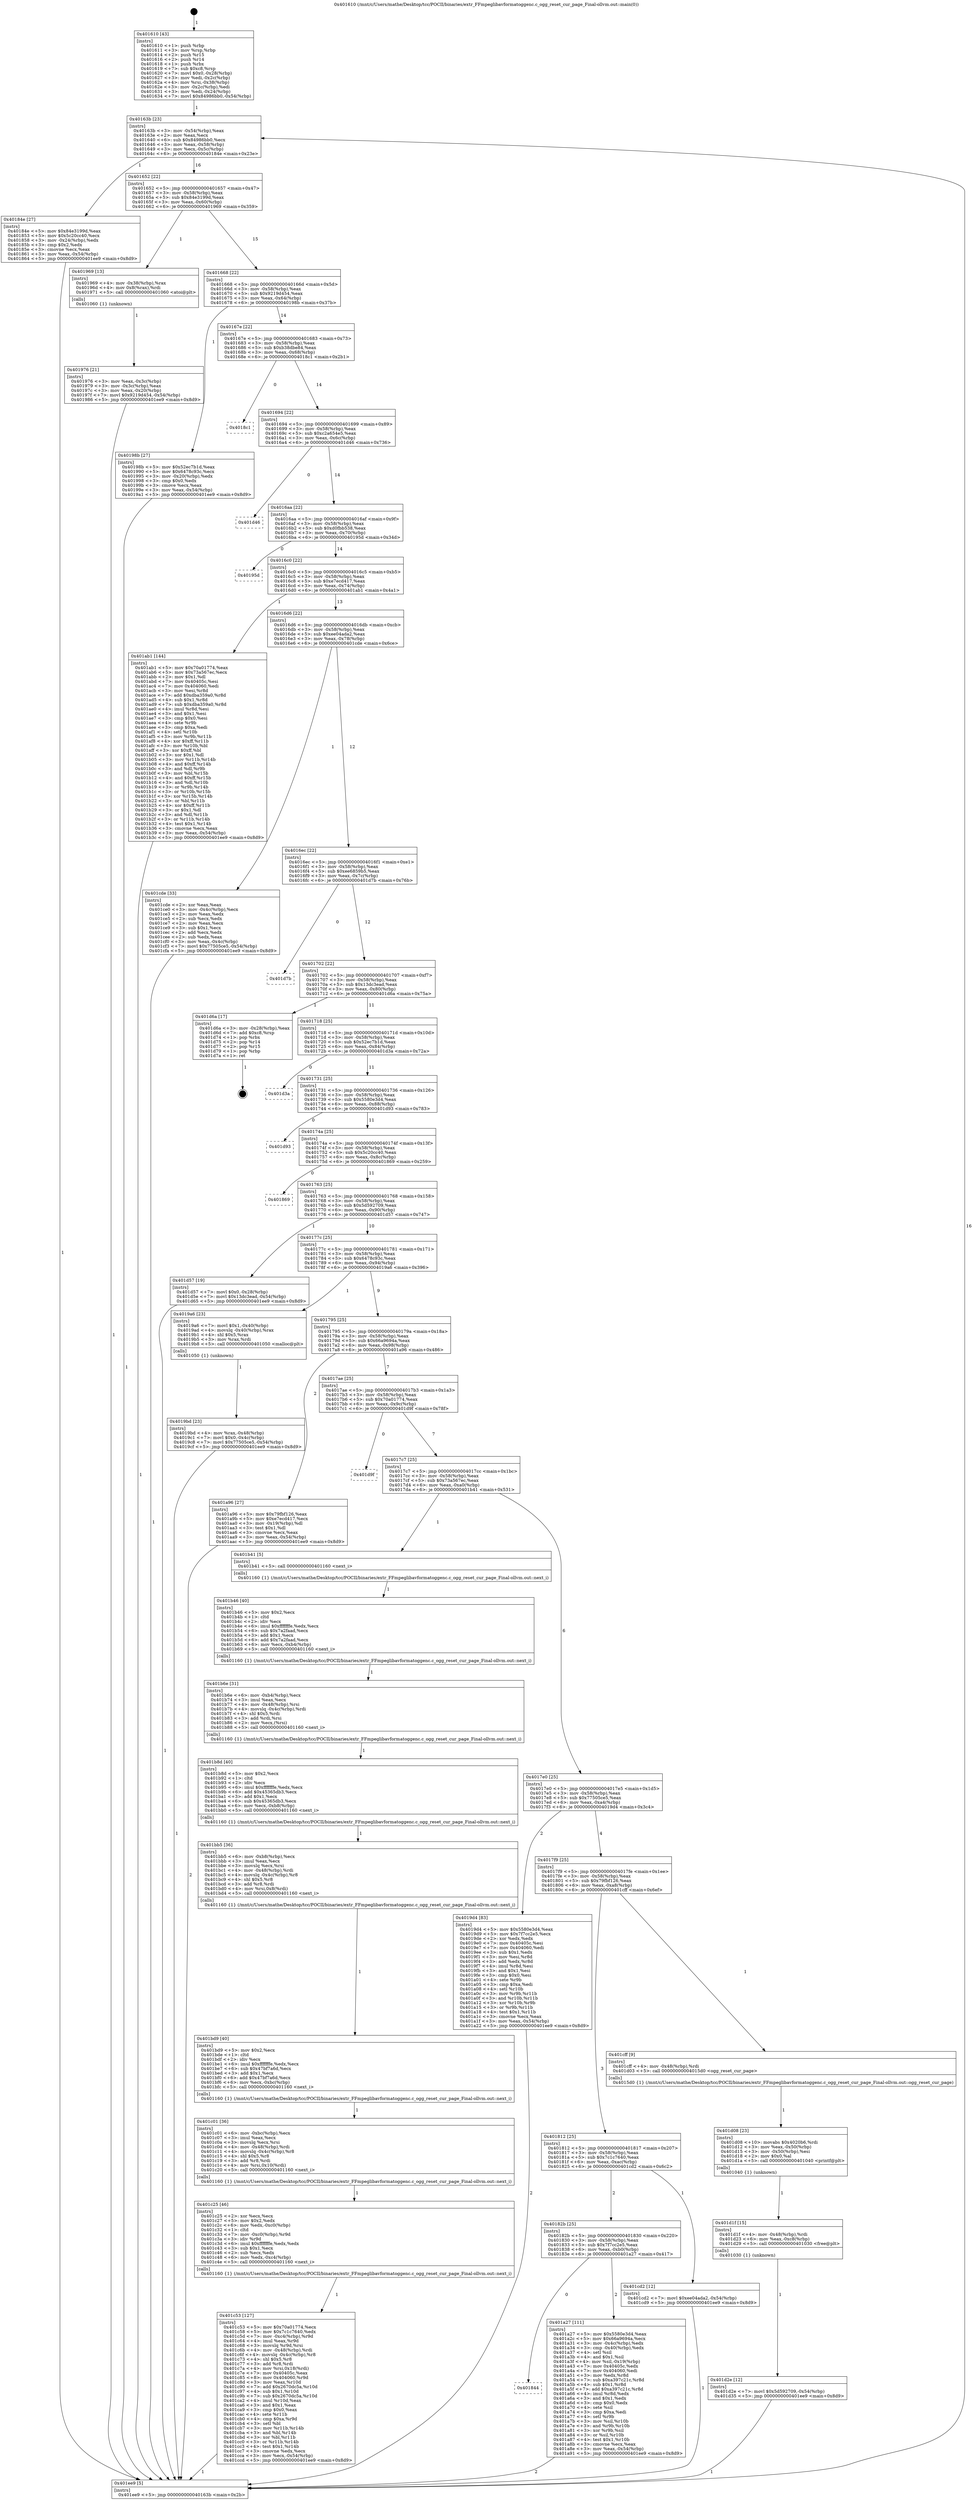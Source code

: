 digraph "0x401610" {
  label = "0x401610 (/mnt/c/Users/mathe/Desktop/tcc/POCII/binaries/extr_FFmpeglibavformatoggenc.c_ogg_reset_cur_page_Final-ollvm.out::main(0))"
  labelloc = "t"
  node[shape=record]

  Entry [label="",width=0.3,height=0.3,shape=circle,fillcolor=black,style=filled]
  "0x40163b" [label="{
     0x40163b [23]\l
     | [instrs]\l
     &nbsp;&nbsp;0x40163b \<+3\>: mov -0x54(%rbp),%eax\l
     &nbsp;&nbsp;0x40163e \<+2\>: mov %eax,%ecx\l
     &nbsp;&nbsp;0x401640 \<+6\>: sub $0x84986bb0,%ecx\l
     &nbsp;&nbsp;0x401646 \<+3\>: mov %eax,-0x58(%rbp)\l
     &nbsp;&nbsp;0x401649 \<+3\>: mov %ecx,-0x5c(%rbp)\l
     &nbsp;&nbsp;0x40164c \<+6\>: je 000000000040184e \<main+0x23e\>\l
  }"]
  "0x40184e" [label="{
     0x40184e [27]\l
     | [instrs]\l
     &nbsp;&nbsp;0x40184e \<+5\>: mov $0x84e3199d,%eax\l
     &nbsp;&nbsp;0x401853 \<+5\>: mov $0x5c20cc40,%ecx\l
     &nbsp;&nbsp;0x401858 \<+3\>: mov -0x24(%rbp),%edx\l
     &nbsp;&nbsp;0x40185b \<+3\>: cmp $0x2,%edx\l
     &nbsp;&nbsp;0x40185e \<+3\>: cmovne %ecx,%eax\l
     &nbsp;&nbsp;0x401861 \<+3\>: mov %eax,-0x54(%rbp)\l
     &nbsp;&nbsp;0x401864 \<+5\>: jmp 0000000000401ee9 \<main+0x8d9\>\l
  }"]
  "0x401652" [label="{
     0x401652 [22]\l
     | [instrs]\l
     &nbsp;&nbsp;0x401652 \<+5\>: jmp 0000000000401657 \<main+0x47\>\l
     &nbsp;&nbsp;0x401657 \<+3\>: mov -0x58(%rbp),%eax\l
     &nbsp;&nbsp;0x40165a \<+5\>: sub $0x84e3199d,%eax\l
     &nbsp;&nbsp;0x40165f \<+3\>: mov %eax,-0x60(%rbp)\l
     &nbsp;&nbsp;0x401662 \<+6\>: je 0000000000401969 \<main+0x359\>\l
  }"]
  "0x401ee9" [label="{
     0x401ee9 [5]\l
     | [instrs]\l
     &nbsp;&nbsp;0x401ee9 \<+5\>: jmp 000000000040163b \<main+0x2b\>\l
  }"]
  "0x401610" [label="{
     0x401610 [43]\l
     | [instrs]\l
     &nbsp;&nbsp;0x401610 \<+1\>: push %rbp\l
     &nbsp;&nbsp;0x401611 \<+3\>: mov %rsp,%rbp\l
     &nbsp;&nbsp;0x401614 \<+2\>: push %r15\l
     &nbsp;&nbsp;0x401616 \<+2\>: push %r14\l
     &nbsp;&nbsp;0x401618 \<+1\>: push %rbx\l
     &nbsp;&nbsp;0x401619 \<+7\>: sub $0xc8,%rsp\l
     &nbsp;&nbsp;0x401620 \<+7\>: movl $0x0,-0x28(%rbp)\l
     &nbsp;&nbsp;0x401627 \<+3\>: mov %edi,-0x2c(%rbp)\l
     &nbsp;&nbsp;0x40162a \<+4\>: mov %rsi,-0x38(%rbp)\l
     &nbsp;&nbsp;0x40162e \<+3\>: mov -0x2c(%rbp),%edi\l
     &nbsp;&nbsp;0x401631 \<+3\>: mov %edi,-0x24(%rbp)\l
     &nbsp;&nbsp;0x401634 \<+7\>: movl $0x84986bb0,-0x54(%rbp)\l
  }"]
  Exit [label="",width=0.3,height=0.3,shape=circle,fillcolor=black,style=filled,peripheries=2]
  "0x401969" [label="{
     0x401969 [13]\l
     | [instrs]\l
     &nbsp;&nbsp;0x401969 \<+4\>: mov -0x38(%rbp),%rax\l
     &nbsp;&nbsp;0x40196d \<+4\>: mov 0x8(%rax),%rdi\l
     &nbsp;&nbsp;0x401971 \<+5\>: call 0000000000401060 \<atoi@plt\>\l
     | [calls]\l
     &nbsp;&nbsp;0x401060 \{1\} (unknown)\l
  }"]
  "0x401668" [label="{
     0x401668 [22]\l
     | [instrs]\l
     &nbsp;&nbsp;0x401668 \<+5\>: jmp 000000000040166d \<main+0x5d\>\l
     &nbsp;&nbsp;0x40166d \<+3\>: mov -0x58(%rbp),%eax\l
     &nbsp;&nbsp;0x401670 \<+5\>: sub $0x9219d454,%eax\l
     &nbsp;&nbsp;0x401675 \<+3\>: mov %eax,-0x64(%rbp)\l
     &nbsp;&nbsp;0x401678 \<+6\>: je 000000000040198b \<main+0x37b\>\l
  }"]
  "0x401976" [label="{
     0x401976 [21]\l
     | [instrs]\l
     &nbsp;&nbsp;0x401976 \<+3\>: mov %eax,-0x3c(%rbp)\l
     &nbsp;&nbsp;0x401979 \<+3\>: mov -0x3c(%rbp),%eax\l
     &nbsp;&nbsp;0x40197c \<+3\>: mov %eax,-0x20(%rbp)\l
     &nbsp;&nbsp;0x40197f \<+7\>: movl $0x9219d454,-0x54(%rbp)\l
     &nbsp;&nbsp;0x401986 \<+5\>: jmp 0000000000401ee9 \<main+0x8d9\>\l
  }"]
  "0x401d2e" [label="{
     0x401d2e [12]\l
     | [instrs]\l
     &nbsp;&nbsp;0x401d2e \<+7\>: movl $0x5d592709,-0x54(%rbp)\l
     &nbsp;&nbsp;0x401d35 \<+5\>: jmp 0000000000401ee9 \<main+0x8d9\>\l
  }"]
  "0x40198b" [label="{
     0x40198b [27]\l
     | [instrs]\l
     &nbsp;&nbsp;0x40198b \<+5\>: mov $0x52ec7b1d,%eax\l
     &nbsp;&nbsp;0x401990 \<+5\>: mov $0x6478c93c,%ecx\l
     &nbsp;&nbsp;0x401995 \<+3\>: mov -0x20(%rbp),%edx\l
     &nbsp;&nbsp;0x401998 \<+3\>: cmp $0x0,%edx\l
     &nbsp;&nbsp;0x40199b \<+3\>: cmove %ecx,%eax\l
     &nbsp;&nbsp;0x40199e \<+3\>: mov %eax,-0x54(%rbp)\l
     &nbsp;&nbsp;0x4019a1 \<+5\>: jmp 0000000000401ee9 \<main+0x8d9\>\l
  }"]
  "0x40167e" [label="{
     0x40167e [22]\l
     | [instrs]\l
     &nbsp;&nbsp;0x40167e \<+5\>: jmp 0000000000401683 \<main+0x73\>\l
     &nbsp;&nbsp;0x401683 \<+3\>: mov -0x58(%rbp),%eax\l
     &nbsp;&nbsp;0x401686 \<+5\>: sub $0xb38dbe84,%eax\l
     &nbsp;&nbsp;0x40168b \<+3\>: mov %eax,-0x68(%rbp)\l
     &nbsp;&nbsp;0x40168e \<+6\>: je 00000000004018c1 \<main+0x2b1\>\l
  }"]
  "0x401d1f" [label="{
     0x401d1f [15]\l
     | [instrs]\l
     &nbsp;&nbsp;0x401d1f \<+4\>: mov -0x48(%rbp),%rdi\l
     &nbsp;&nbsp;0x401d23 \<+6\>: mov %eax,-0xc8(%rbp)\l
     &nbsp;&nbsp;0x401d29 \<+5\>: call 0000000000401030 \<free@plt\>\l
     | [calls]\l
     &nbsp;&nbsp;0x401030 \{1\} (unknown)\l
  }"]
  "0x4018c1" [label="{
     0x4018c1\l
  }", style=dashed]
  "0x401694" [label="{
     0x401694 [22]\l
     | [instrs]\l
     &nbsp;&nbsp;0x401694 \<+5\>: jmp 0000000000401699 \<main+0x89\>\l
     &nbsp;&nbsp;0x401699 \<+3\>: mov -0x58(%rbp),%eax\l
     &nbsp;&nbsp;0x40169c \<+5\>: sub $0xc2a654e5,%eax\l
     &nbsp;&nbsp;0x4016a1 \<+3\>: mov %eax,-0x6c(%rbp)\l
     &nbsp;&nbsp;0x4016a4 \<+6\>: je 0000000000401d46 \<main+0x736\>\l
  }"]
  "0x401d08" [label="{
     0x401d08 [23]\l
     | [instrs]\l
     &nbsp;&nbsp;0x401d08 \<+10\>: movabs $0x4020b6,%rdi\l
     &nbsp;&nbsp;0x401d12 \<+3\>: mov %eax,-0x50(%rbp)\l
     &nbsp;&nbsp;0x401d15 \<+3\>: mov -0x50(%rbp),%esi\l
     &nbsp;&nbsp;0x401d18 \<+2\>: mov $0x0,%al\l
     &nbsp;&nbsp;0x401d1a \<+5\>: call 0000000000401040 \<printf@plt\>\l
     | [calls]\l
     &nbsp;&nbsp;0x401040 \{1\} (unknown)\l
  }"]
  "0x401d46" [label="{
     0x401d46\l
  }", style=dashed]
  "0x4016aa" [label="{
     0x4016aa [22]\l
     | [instrs]\l
     &nbsp;&nbsp;0x4016aa \<+5\>: jmp 00000000004016af \<main+0x9f\>\l
     &nbsp;&nbsp;0x4016af \<+3\>: mov -0x58(%rbp),%eax\l
     &nbsp;&nbsp;0x4016b2 \<+5\>: sub $0xd0fbb538,%eax\l
     &nbsp;&nbsp;0x4016b7 \<+3\>: mov %eax,-0x70(%rbp)\l
     &nbsp;&nbsp;0x4016ba \<+6\>: je 000000000040195d \<main+0x34d\>\l
  }"]
  "0x401c53" [label="{
     0x401c53 [127]\l
     | [instrs]\l
     &nbsp;&nbsp;0x401c53 \<+5\>: mov $0x70a01774,%ecx\l
     &nbsp;&nbsp;0x401c58 \<+5\>: mov $0x7c1c7640,%edx\l
     &nbsp;&nbsp;0x401c5d \<+7\>: mov -0xc4(%rbp),%r9d\l
     &nbsp;&nbsp;0x401c64 \<+4\>: imul %eax,%r9d\l
     &nbsp;&nbsp;0x401c68 \<+3\>: movslq %r9d,%rsi\l
     &nbsp;&nbsp;0x401c6b \<+4\>: mov -0x48(%rbp),%rdi\l
     &nbsp;&nbsp;0x401c6f \<+4\>: movslq -0x4c(%rbp),%r8\l
     &nbsp;&nbsp;0x401c73 \<+4\>: shl $0x5,%r8\l
     &nbsp;&nbsp;0x401c77 \<+3\>: add %r8,%rdi\l
     &nbsp;&nbsp;0x401c7a \<+4\>: mov %rsi,0x18(%rdi)\l
     &nbsp;&nbsp;0x401c7e \<+7\>: mov 0x40405c,%eax\l
     &nbsp;&nbsp;0x401c85 \<+8\>: mov 0x404060,%r9d\l
     &nbsp;&nbsp;0x401c8d \<+3\>: mov %eax,%r10d\l
     &nbsp;&nbsp;0x401c90 \<+7\>: add $0x2670dc5a,%r10d\l
     &nbsp;&nbsp;0x401c97 \<+4\>: sub $0x1,%r10d\l
     &nbsp;&nbsp;0x401c9b \<+7\>: sub $0x2670dc5a,%r10d\l
     &nbsp;&nbsp;0x401ca2 \<+4\>: imul %r10d,%eax\l
     &nbsp;&nbsp;0x401ca6 \<+3\>: and $0x1,%eax\l
     &nbsp;&nbsp;0x401ca9 \<+3\>: cmp $0x0,%eax\l
     &nbsp;&nbsp;0x401cac \<+4\>: sete %r11b\l
     &nbsp;&nbsp;0x401cb0 \<+4\>: cmp $0xa,%r9d\l
     &nbsp;&nbsp;0x401cb4 \<+3\>: setl %bl\l
     &nbsp;&nbsp;0x401cb7 \<+3\>: mov %r11b,%r14b\l
     &nbsp;&nbsp;0x401cba \<+3\>: and %bl,%r14b\l
     &nbsp;&nbsp;0x401cbd \<+3\>: xor %bl,%r11b\l
     &nbsp;&nbsp;0x401cc0 \<+3\>: or %r11b,%r14b\l
     &nbsp;&nbsp;0x401cc3 \<+4\>: test $0x1,%r14b\l
     &nbsp;&nbsp;0x401cc7 \<+3\>: cmovne %edx,%ecx\l
     &nbsp;&nbsp;0x401cca \<+3\>: mov %ecx,-0x54(%rbp)\l
     &nbsp;&nbsp;0x401ccd \<+5\>: jmp 0000000000401ee9 \<main+0x8d9\>\l
  }"]
  "0x40195d" [label="{
     0x40195d\l
  }", style=dashed]
  "0x4016c0" [label="{
     0x4016c0 [22]\l
     | [instrs]\l
     &nbsp;&nbsp;0x4016c0 \<+5\>: jmp 00000000004016c5 \<main+0xb5\>\l
     &nbsp;&nbsp;0x4016c5 \<+3\>: mov -0x58(%rbp),%eax\l
     &nbsp;&nbsp;0x4016c8 \<+5\>: sub $0xe7ecd417,%eax\l
     &nbsp;&nbsp;0x4016cd \<+3\>: mov %eax,-0x74(%rbp)\l
     &nbsp;&nbsp;0x4016d0 \<+6\>: je 0000000000401ab1 \<main+0x4a1\>\l
  }"]
  "0x401c25" [label="{
     0x401c25 [46]\l
     | [instrs]\l
     &nbsp;&nbsp;0x401c25 \<+2\>: xor %ecx,%ecx\l
     &nbsp;&nbsp;0x401c27 \<+5\>: mov $0x2,%edx\l
     &nbsp;&nbsp;0x401c2c \<+6\>: mov %edx,-0xc0(%rbp)\l
     &nbsp;&nbsp;0x401c32 \<+1\>: cltd\l
     &nbsp;&nbsp;0x401c33 \<+7\>: mov -0xc0(%rbp),%r9d\l
     &nbsp;&nbsp;0x401c3a \<+3\>: idiv %r9d\l
     &nbsp;&nbsp;0x401c3d \<+6\>: imul $0xfffffffe,%edx,%edx\l
     &nbsp;&nbsp;0x401c43 \<+3\>: sub $0x1,%ecx\l
     &nbsp;&nbsp;0x401c46 \<+2\>: sub %ecx,%edx\l
     &nbsp;&nbsp;0x401c48 \<+6\>: mov %edx,-0xc4(%rbp)\l
     &nbsp;&nbsp;0x401c4e \<+5\>: call 0000000000401160 \<next_i\>\l
     | [calls]\l
     &nbsp;&nbsp;0x401160 \{1\} (/mnt/c/Users/mathe/Desktop/tcc/POCII/binaries/extr_FFmpeglibavformatoggenc.c_ogg_reset_cur_page_Final-ollvm.out::next_i)\l
  }"]
  "0x401ab1" [label="{
     0x401ab1 [144]\l
     | [instrs]\l
     &nbsp;&nbsp;0x401ab1 \<+5\>: mov $0x70a01774,%eax\l
     &nbsp;&nbsp;0x401ab6 \<+5\>: mov $0x73a567ec,%ecx\l
     &nbsp;&nbsp;0x401abb \<+2\>: mov $0x1,%dl\l
     &nbsp;&nbsp;0x401abd \<+7\>: mov 0x40405c,%esi\l
     &nbsp;&nbsp;0x401ac4 \<+7\>: mov 0x404060,%edi\l
     &nbsp;&nbsp;0x401acb \<+3\>: mov %esi,%r8d\l
     &nbsp;&nbsp;0x401ace \<+7\>: add $0xdba359a0,%r8d\l
     &nbsp;&nbsp;0x401ad5 \<+4\>: sub $0x1,%r8d\l
     &nbsp;&nbsp;0x401ad9 \<+7\>: sub $0xdba359a0,%r8d\l
     &nbsp;&nbsp;0x401ae0 \<+4\>: imul %r8d,%esi\l
     &nbsp;&nbsp;0x401ae4 \<+3\>: and $0x1,%esi\l
     &nbsp;&nbsp;0x401ae7 \<+3\>: cmp $0x0,%esi\l
     &nbsp;&nbsp;0x401aea \<+4\>: sete %r9b\l
     &nbsp;&nbsp;0x401aee \<+3\>: cmp $0xa,%edi\l
     &nbsp;&nbsp;0x401af1 \<+4\>: setl %r10b\l
     &nbsp;&nbsp;0x401af5 \<+3\>: mov %r9b,%r11b\l
     &nbsp;&nbsp;0x401af8 \<+4\>: xor $0xff,%r11b\l
     &nbsp;&nbsp;0x401afc \<+3\>: mov %r10b,%bl\l
     &nbsp;&nbsp;0x401aff \<+3\>: xor $0xff,%bl\l
     &nbsp;&nbsp;0x401b02 \<+3\>: xor $0x1,%dl\l
     &nbsp;&nbsp;0x401b05 \<+3\>: mov %r11b,%r14b\l
     &nbsp;&nbsp;0x401b08 \<+4\>: and $0xff,%r14b\l
     &nbsp;&nbsp;0x401b0c \<+3\>: and %dl,%r9b\l
     &nbsp;&nbsp;0x401b0f \<+3\>: mov %bl,%r15b\l
     &nbsp;&nbsp;0x401b12 \<+4\>: and $0xff,%r15b\l
     &nbsp;&nbsp;0x401b16 \<+3\>: and %dl,%r10b\l
     &nbsp;&nbsp;0x401b19 \<+3\>: or %r9b,%r14b\l
     &nbsp;&nbsp;0x401b1c \<+3\>: or %r10b,%r15b\l
     &nbsp;&nbsp;0x401b1f \<+3\>: xor %r15b,%r14b\l
     &nbsp;&nbsp;0x401b22 \<+3\>: or %bl,%r11b\l
     &nbsp;&nbsp;0x401b25 \<+4\>: xor $0xff,%r11b\l
     &nbsp;&nbsp;0x401b29 \<+3\>: or $0x1,%dl\l
     &nbsp;&nbsp;0x401b2c \<+3\>: and %dl,%r11b\l
     &nbsp;&nbsp;0x401b2f \<+3\>: or %r11b,%r14b\l
     &nbsp;&nbsp;0x401b32 \<+4\>: test $0x1,%r14b\l
     &nbsp;&nbsp;0x401b36 \<+3\>: cmovne %ecx,%eax\l
     &nbsp;&nbsp;0x401b39 \<+3\>: mov %eax,-0x54(%rbp)\l
     &nbsp;&nbsp;0x401b3c \<+5\>: jmp 0000000000401ee9 \<main+0x8d9\>\l
  }"]
  "0x4016d6" [label="{
     0x4016d6 [22]\l
     | [instrs]\l
     &nbsp;&nbsp;0x4016d6 \<+5\>: jmp 00000000004016db \<main+0xcb\>\l
     &nbsp;&nbsp;0x4016db \<+3\>: mov -0x58(%rbp),%eax\l
     &nbsp;&nbsp;0x4016de \<+5\>: sub $0xee04ada2,%eax\l
     &nbsp;&nbsp;0x4016e3 \<+3\>: mov %eax,-0x78(%rbp)\l
     &nbsp;&nbsp;0x4016e6 \<+6\>: je 0000000000401cde \<main+0x6ce\>\l
  }"]
  "0x401c01" [label="{
     0x401c01 [36]\l
     | [instrs]\l
     &nbsp;&nbsp;0x401c01 \<+6\>: mov -0xbc(%rbp),%ecx\l
     &nbsp;&nbsp;0x401c07 \<+3\>: imul %eax,%ecx\l
     &nbsp;&nbsp;0x401c0a \<+3\>: movslq %ecx,%rsi\l
     &nbsp;&nbsp;0x401c0d \<+4\>: mov -0x48(%rbp),%rdi\l
     &nbsp;&nbsp;0x401c11 \<+4\>: movslq -0x4c(%rbp),%r8\l
     &nbsp;&nbsp;0x401c15 \<+4\>: shl $0x5,%r8\l
     &nbsp;&nbsp;0x401c19 \<+3\>: add %r8,%rdi\l
     &nbsp;&nbsp;0x401c1c \<+4\>: mov %rsi,0x10(%rdi)\l
     &nbsp;&nbsp;0x401c20 \<+5\>: call 0000000000401160 \<next_i\>\l
     | [calls]\l
     &nbsp;&nbsp;0x401160 \{1\} (/mnt/c/Users/mathe/Desktop/tcc/POCII/binaries/extr_FFmpeglibavformatoggenc.c_ogg_reset_cur_page_Final-ollvm.out::next_i)\l
  }"]
  "0x401cde" [label="{
     0x401cde [33]\l
     | [instrs]\l
     &nbsp;&nbsp;0x401cde \<+2\>: xor %eax,%eax\l
     &nbsp;&nbsp;0x401ce0 \<+3\>: mov -0x4c(%rbp),%ecx\l
     &nbsp;&nbsp;0x401ce3 \<+2\>: mov %eax,%edx\l
     &nbsp;&nbsp;0x401ce5 \<+2\>: sub %ecx,%edx\l
     &nbsp;&nbsp;0x401ce7 \<+2\>: mov %eax,%ecx\l
     &nbsp;&nbsp;0x401ce9 \<+3\>: sub $0x1,%ecx\l
     &nbsp;&nbsp;0x401cec \<+2\>: add %ecx,%edx\l
     &nbsp;&nbsp;0x401cee \<+2\>: sub %edx,%eax\l
     &nbsp;&nbsp;0x401cf0 \<+3\>: mov %eax,-0x4c(%rbp)\l
     &nbsp;&nbsp;0x401cf3 \<+7\>: movl $0x77505ce5,-0x54(%rbp)\l
     &nbsp;&nbsp;0x401cfa \<+5\>: jmp 0000000000401ee9 \<main+0x8d9\>\l
  }"]
  "0x4016ec" [label="{
     0x4016ec [22]\l
     | [instrs]\l
     &nbsp;&nbsp;0x4016ec \<+5\>: jmp 00000000004016f1 \<main+0xe1\>\l
     &nbsp;&nbsp;0x4016f1 \<+3\>: mov -0x58(%rbp),%eax\l
     &nbsp;&nbsp;0x4016f4 \<+5\>: sub $0xee6859b5,%eax\l
     &nbsp;&nbsp;0x4016f9 \<+3\>: mov %eax,-0x7c(%rbp)\l
     &nbsp;&nbsp;0x4016fc \<+6\>: je 0000000000401d7b \<main+0x76b\>\l
  }"]
  "0x401bd9" [label="{
     0x401bd9 [40]\l
     | [instrs]\l
     &nbsp;&nbsp;0x401bd9 \<+5\>: mov $0x2,%ecx\l
     &nbsp;&nbsp;0x401bde \<+1\>: cltd\l
     &nbsp;&nbsp;0x401bdf \<+2\>: idiv %ecx\l
     &nbsp;&nbsp;0x401be1 \<+6\>: imul $0xfffffffe,%edx,%ecx\l
     &nbsp;&nbsp;0x401be7 \<+6\>: sub $0x47bf7a6d,%ecx\l
     &nbsp;&nbsp;0x401bed \<+3\>: add $0x1,%ecx\l
     &nbsp;&nbsp;0x401bf0 \<+6\>: add $0x47bf7a6d,%ecx\l
     &nbsp;&nbsp;0x401bf6 \<+6\>: mov %ecx,-0xbc(%rbp)\l
     &nbsp;&nbsp;0x401bfc \<+5\>: call 0000000000401160 \<next_i\>\l
     | [calls]\l
     &nbsp;&nbsp;0x401160 \{1\} (/mnt/c/Users/mathe/Desktop/tcc/POCII/binaries/extr_FFmpeglibavformatoggenc.c_ogg_reset_cur_page_Final-ollvm.out::next_i)\l
  }"]
  "0x401d7b" [label="{
     0x401d7b\l
  }", style=dashed]
  "0x401702" [label="{
     0x401702 [22]\l
     | [instrs]\l
     &nbsp;&nbsp;0x401702 \<+5\>: jmp 0000000000401707 \<main+0xf7\>\l
     &nbsp;&nbsp;0x401707 \<+3\>: mov -0x58(%rbp),%eax\l
     &nbsp;&nbsp;0x40170a \<+5\>: sub $0x13dc3ead,%eax\l
     &nbsp;&nbsp;0x40170f \<+3\>: mov %eax,-0x80(%rbp)\l
     &nbsp;&nbsp;0x401712 \<+6\>: je 0000000000401d6a \<main+0x75a\>\l
  }"]
  "0x401bb5" [label="{
     0x401bb5 [36]\l
     | [instrs]\l
     &nbsp;&nbsp;0x401bb5 \<+6\>: mov -0xb8(%rbp),%ecx\l
     &nbsp;&nbsp;0x401bbb \<+3\>: imul %eax,%ecx\l
     &nbsp;&nbsp;0x401bbe \<+3\>: movslq %ecx,%rsi\l
     &nbsp;&nbsp;0x401bc1 \<+4\>: mov -0x48(%rbp),%rdi\l
     &nbsp;&nbsp;0x401bc5 \<+4\>: movslq -0x4c(%rbp),%r8\l
     &nbsp;&nbsp;0x401bc9 \<+4\>: shl $0x5,%r8\l
     &nbsp;&nbsp;0x401bcd \<+3\>: add %r8,%rdi\l
     &nbsp;&nbsp;0x401bd0 \<+4\>: mov %rsi,0x8(%rdi)\l
     &nbsp;&nbsp;0x401bd4 \<+5\>: call 0000000000401160 \<next_i\>\l
     | [calls]\l
     &nbsp;&nbsp;0x401160 \{1\} (/mnt/c/Users/mathe/Desktop/tcc/POCII/binaries/extr_FFmpeglibavformatoggenc.c_ogg_reset_cur_page_Final-ollvm.out::next_i)\l
  }"]
  "0x401d6a" [label="{
     0x401d6a [17]\l
     | [instrs]\l
     &nbsp;&nbsp;0x401d6a \<+3\>: mov -0x28(%rbp),%eax\l
     &nbsp;&nbsp;0x401d6d \<+7\>: add $0xc8,%rsp\l
     &nbsp;&nbsp;0x401d74 \<+1\>: pop %rbx\l
     &nbsp;&nbsp;0x401d75 \<+2\>: pop %r14\l
     &nbsp;&nbsp;0x401d77 \<+2\>: pop %r15\l
     &nbsp;&nbsp;0x401d79 \<+1\>: pop %rbp\l
     &nbsp;&nbsp;0x401d7a \<+1\>: ret\l
  }"]
  "0x401718" [label="{
     0x401718 [25]\l
     | [instrs]\l
     &nbsp;&nbsp;0x401718 \<+5\>: jmp 000000000040171d \<main+0x10d\>\l
     &nbsp;&nbsp;0x40171d \<+3\>: mov -0x58(%rbp),%eax\l
     &nbsp;&nbsp;0x401720 \<+5\>: sub $0x52ec7b1d,%eax\l
     &nbsp;&nbsp;0x401725 \<+6\>: mov %eax,-0x84(%rbp)\l
     &nbsp;&nbsp;0x40172b \<+6\>: je 0000000000401d3a \<main+0x72a\>\l
  }"]
  "0x401b8d" [label="{
     0x401b8d [40]\l
     | [instrs]\l
     &nbsp;&nbsp;0x401b8d \<+5\>: mov $0x2,%ecx\l
     &nbsp;&nbsp;0x401b92 \<+1\>: cltd\l
     &nbsp;&nbsp;0x401b93 \<+2\>: idiv %ecx\l
     &nbsp;&nbsp;0x401b95 \<+6\>: imul $0xfffffffe,%edx,%ecx\l
     &nbsp;&nbsp;0x401b9b \<+6\>: add $0x45365db3,%ecx\l
     &nbsp;&nbsp;0x401ba1 \<+3\>: add $0x1,%ecx\l
     &nbsp;&nbsp;0x401ba4 \<+6\>: sub $0x45365db3,%ecx\l
     &nbsp;&nbsp;0x401baa \<+6\>: mov %ecx,-0xb8(%rbp)\l
     &nbsp;&nbsp;0x401bb0 \<+5\>: call 0000000000401160 \<next_i\>\l
     | [calls]\l
     &nbsp;&nbsp;0x401160 \{1\} (/mnt/c/Users/mathe/Desktop/tcc/POCII/binaries/extr_FFmpeglibavformatoggenc.c_ogg_reset_cur_page_Final-ollvm.out::next_i)\l
  }"]
  "0x401d3a" [label="{
     0x401d3a\l
  }", style=dashed]
  "0x401731" [label="{
     0x401731 [25]\l
     | [instrs]\l
     &nbsp;&nbsp;0x401731 \<+5\>: jmp 0000000000401736 \<main+0x126\>\l
     &nbsp;&nbsp;0x401736 \<+3\>: mov -0x58(%rbp),%eax\l
     &nbsp;&nbsp;0x401739 \<+5\>: sub $0x5580e3d4,%eax\l
     &nbsp;&nbsp;0x40173e \<+6\>: mov %eax,-0x88(%rbp)\l
     &nbsp;&nbsp;0x401744 \<+6\>: je 0000000000401d93 \<main+0x783\>\l
  }"]
  "0x401b6e" [label="{
     0x401b6e [31]\l
     | [instrs]\l
     &nbsp;&nbsp;0x401b6e \<+6\>: mov -0xb4(%rbp),%ecx\l
     &nbsp;&nbsp;0x401b74 \<+3\>: imul %eax,%ecx\l
     &nbsp;&nbsp;0x401b77 \<+4\>: mov -0x48(%rbp),%rsi\l
     &nbsp;&nbsp;0x401b7b \<+4\>: movslq -0x4c(%rbp),%rdi\l
     &nbsp;&nbsp;0x401b7f \<+4\>: shl $0x5,%rdi\l
     &nbsp;&nbsp;0x401b83 \<+3\>: add %rdi,%rsi\l
     &nbsp;&nbsp;0x401b86 \<+2\>: mov %ecx,(%rsi)\l
     &nbsp;&nbsp;0x401b88 \<+5\>: call 0000000000401160 \<next_i\>\l
     | [calls]\l
     &nbsp;&nbsp;0x401160 \{1\} (/mnt/c/Users/mathe/Desktop/tcc/POCII/binaries/extr_FFmpeglibavformatoggenc.c_ogg_reset_cur_page_Final-ollvm.out::next_i)\l
  }"]
  "0x401d93" [label="{
     0x401d93\l
  }", style=dashed]
  "0x40174a" [label="{
     0x40174a [25]\l
     | [instrs]\l
     &nbsp;&nbsp;0x40174a \<+5\>: jmp 000000000040174f \<main+0x13f\>\l
     &nbsp;&nbsp;0x40174f \<+3\>: mov -0x58(%rbp),%eax\l
     &nbsp;&nbsp;0x401752 \<+5\>: sub $0x5c20cc40,%eax\l
     &nbsp;&nbsp;0x401757 \<+6\>: mov %eax,-0x8c(%rbp)\l
     &nbsp;&nbsp;0x40175d \<+6\>: je 0000000000401869 \<main+0x259\>\l
  }"]
  "0x401b46" [label="{
     0x401b46 [40]\l
     | [instrs]\l
     &nbsp;&nbsp;0x401b46 \<+5\>: mov $0x2,%ecx\l
     &nbsp;&nbsp;0x401b4b \<+1\>: cltd\l
     &nbsp;&nbsp;0x401b4c \<+2\>: idiv %ecx\l
     &nbsp;&nbsp;0x401b4e \<+6\>: imul $0xfffffffe,%edx,%ecx\l
     &nbsp;&nbsp;0x401b54 \<+6\>: sub $0x7a2faad,%ecx\l
     &nbsp;&nbsp;0x401b5a \<+3\>: add $0x1,%ecx\l
     &nbsp;&nbsp;0x401b5d \<+6\>: add $0x7a2faad,%ecx\l
     &nbsp;&nbsp;0x401b63 \<+6\>: mov %ecx,-0xb4(%rbp)\l
     &nbsp;&nbsp;0x401b69 \<+5\>: call 0000000000401160 \<next_i\>\l
     | [calls]\l
     &nbsp;&nbsp;0x401160 \{1\} (/mnt/c/Users/mathe/Desktop/tcc/POCII/binaries/extr_FFmpeglibavformatoggenc.c_ogg_reset_cur_page_Final-ollvm.out::next_i)\l
  }"]
  "0x401869" [label="{
     0x401869\l
  }", style=dashed]
  "0x401763" [label="{
     0x401763 [25]\l
     | [instrs]\l
     &nbsp;&nbsp;0x401763 \<+5\>: jmp 0000000000401768 \<main+0x158\>\l
     &nbsp;&nbsp;0x401768 \<+3\>: mov -0x58(%rbp),%eax\l
     &nbsp;&nbsp;0x40176b \<+5\>: sub $0x5d592709,%eax\l
     &nbsp;&nbsp;0x401770 \<+6\>: mov %eax,-0x90(%rbp)\l
     &nbsp;&nbsp;0x401776 \<+6\>: je 0000000000401d57 \<main+0x747\>\l
  }"]
  "0x401844" [label="{
     0x401844\l
  }", style=dashed]
  "0x401d57" [label="{
     0x401d57 [19]\l
     | [instrs]\l
     &nbsp;&nbsp;0x401d57 \<+7\>: movl $0x0,-0x28(%rbp)\l
     &nbsp;&nbsp;0x401d5e \<+7\>: movl $0x13dc3ead,-0x54(%rbp)\l
     &nbsp;&nbsp;0x401d65 \<+5\>: jmp 0000000000401ee9 \<main+0x8d9\>\l
  }"]
  "0x40177c" [label="{
     0x40177c [25]\l
     | [instrs]\l
     &nbsp;&nbsp;0x40177c \<+5\>: jmp 0000000000401781 \<main+0x171\>\l
     &nbsp;&nbsp;0x401781 \<+3\>: mov -0x58(%rbp),%eax\l
     &nbsp;&nbsp;0x401784 \<+5\>: sub $0x6478c93c,%eax\l
     &nbsp;&nbsp;0x401789 \<+6\>: mov %eax,-0x94(%rbp)\l
     &nbsp;&nbsp;0x40178f \<+6\>: je 00000000004019a6 \<main+0x396\>\l
  }"]
  "0x401a27" [label="{
     0x401a27 [111]\l
     | [instrs]\l
     &nbsp;&nbsp;0x401a27 \<+5\>: mov $0x5580e3d4,%eax\l
     &nbsp;&nbsp;0x401a2c \<+5\>: mov $0x66a9694a,%ecx\l
     &nbsp;&nbsp;0x401a31 \<+3\>: mov -0x4c(%rbp),%edx\l
     &nbsp;&nbsp;0x401a34 \<+3\>: cmp -0x40(%rbp),%edx\l
     &nbsp;&nbsp;0x401a37 \<+4\>: setl %sil\l
     &nbsp;&nbsp;0x401a3b \<+4\>: and $0x1,%sil\l
     &nbsp;&nbsp;0x401a3f \<+4\>: mov %sil,-0x19(%rbp)\l
     &nbsp;&nbsp;0x401a43 \<+7\>: mov 0x40405c,%edx\l
     &nbsp;&nbsp;0x401a4a \<+7\>: mov 0x404060,%edi\l
     &nbsp;&nbsp;0x401a51 \<+3\>: mov %edx,%r8d\l
     &nbsp;&nbsp;0x401a54 \<+7\>: sub $0xa397c21c,%r8d\l
     &nbsp;&nbsp;0x401a5b \<+4\>: sub $0x1,%r8d\l
     &nbsp;&nbsp;0x401a5f \<+7\>: add $0xa397c21c,%r8d\l
     &nbsp;&nbsp;0x401a66 \<+4\>: imul %r8d,%edx\l
     &nbsp;&nbsp;0x401a6a \<+3\>: and $0x1,%edx\l
     &nbsp;&nbsp;0x401a6d \<+3\>: cmp $0x0,%edx\l
     &nbsp;&nbsp;0x401a70 \<+4\>: sete %sil\l
     &nbsp;&nbsp;0x401a74 \<+3\>: cmp $0xa,%edi\l
     &nbsp;&nbsp;0x401a77 \<+4\>: setl %r9b\l
     &nbsp;&nbsp;0x401a7b \<+3\>: mov %sil,%r10b\l
     &nbsp;&nbsp;0x401a7e \<+3\>: and %r9b,%r10b\l
     &nbsp;&nbsp;0x401a81 \<+3\>: xor %r9b,%sil\l
     &nbsp;&nbsp;0x401a84 \<+3\>: or %sil,%r10b\l
     &nbsp;&nbsp;0x401a87 \<+4\>: test $0x1,%r10b\l
     &nbsp;&nbsp;0x401a8b \<+3\>: cmovne %ecx,%eax\l
     &nbsp;&nbsp;0x401a8e \<+3\>: mov %eax,-0x54(%rbp)\l
     &nbsp;&nbsp;0x401a91 \<+5\>: jmp 0000000000401ee9 \<main+0x8d9\>\l
  }"]
  "0x4019a6" [label="{
     0x4019a6 [23]\l
     | [instrs]\l
     &nbsp;&nbsp;0x4019a6 \<+7\>: movl $0x1,-0x40(%rbp)\l
     &nbsp;&nbsp;0x4019ad \<+4\>: movslq -0x40(%rbp),%rax\l
     &nbsp;&nbsp;0x4019b1 \<+4\>: shl $0x5,%rax\l
     &nbsp;&nbsp;0x4019b5 \<+3\>: mov %rax,%rdi\l
     &nbsp;&nbsp;0x4019b8 \<+5\>: call 0000000000401050 \<malloc@plt\>\l
     | [calls]\l
     &nbsp;&nbsp;0x401050 \{1\} (unknown)\l
  }"]
  "0x401795" [label="{
     0x401795 [25]\l
     | [instrs]\l
     &nbsp;&nbsp;0x401795 \<+5\>: jmp 000000000040179a \<main+0x18a\>\l
     &nbsp;&nbsp;0x40179a \<+3\>: mov -0x58(%rbp),%eax\l
     &nbsp;&nbsp;0x40179d \<+5\>: sub $0x66a9694a,%eax\l
     &nbsp;&nbsp;0x4017a2 \<+6\>: mov %eax,-0x98(%rbp)\l
     &nbsp;&nbsp;0x4017a8 \<+6\>: je 0000000000401a96 \<main+0x486\>\l
  }"]
  "0x4019bd" [label="{
     0x4019bd [23]\l
     | [instrs]\l
     &nbsp;&nbsp;0x4019bd \<+4\>: mov %rax,-0x48(%rbp)\l
     &nbsp;&nbsp;0x4019c1 \<+7\>: movl $0x0,-0x4c(%rbp)\l
     &nbsp;&nbsp;0x4019c8 \<+7\>: movl $0x77505ce5,-0x54(%rbp)\l
     &nbsp;&nbsp;0x4019cf \<+5\>: jmp 0000000000401ee9 \<main+0x8d9\>\l
  }"]
  "0x40182b" [label="{
     0x40182b [25]\l
     | [instrs]\l
     &nbsp;&nbsp;0x40182b \<+5\>: jmp 0000000000401830 \<main+0x220\>\l
     &nbsp;&nbsp;0x401830 \<+3\>: mov -0x58(%rbp),%eax\l
     &nbsp;&nbsp;0x401833 \<+5\>: sub $0x7f7cc2e5,%eax\l
     &nbsp;&nbsp;0x401838 \<+6\>: mov %eax,-0xb0(%rbp)\l
     &nbsp;&nbsp;0x40183e \<+6\>: je 0000000000401a27 \<main+0x417\>\l
  }"]
  "0x401a96" [label="{
     0x401a96 [27]\l
     | [instrs]\l
     &nbsp;&nbsp;0x401a96 \<+5\>: mov $0x79fbf126,%eax\l
     &nbsp;&nbsp;0x401a9b \<+5\>: mov $0xe7ecd417,%ecx\l
     &nbsp;&nbsp;0x401aa0 \<+3\>: mov -0x19(%rbp),%dl\l
     &nbsp;&nbsp;0x401aa3 \<+3\>: test $0x1,%dl\l
     &nbsp;&nbsp;0x401aa6 \<+3\>: cmovne %ecx,%eax\l
     &nbsp;&nbsp;0x401aa9 \<+3\>: mov %eax,-0x54(%rbp)\l
     &nbsp;&nbsp;0x401aac \<+5\>: jmp 0000000000401ee9 \<main+0x8d9\>\l
  }"]
  "0x4017ae" [label="{
     0x4017ae [25]\l
     | [instrs]\l
     &nbsp;&nbsp;0x4017ae \<+5\>: jmp 00000000004017b3 \<main+0x1a3\>\l
     &nbsp;&nbsp;0x4017b3 \<+3\>: mov -0x58(%rbp),%eax\l
     &nbsp;&nbsp;0x4017b6 \<+5\>: sub $0x70a01774,%eax\l
     &nbsp;&nbsp;0x4017bb \<+6\>: mov %eax,-0x9c(%rbp)\l
     &nbsp;&nbsp;0x4017c1 \<+6\>: je 0000000000401d9f \<main+0x78f\>\l
  }"]
  "0x401cd2" [label="{
     0x401cd2 [12]\l
     | [instrs]\l
     &nbsp;&nbsp;0x401cd2 \<+7\>: movl $0xee04ada2,-0x54(%rbp)\l
     &nbsp;&nbsp;0x401cd9 \<+5\>: jmp 0000000000401ee9 \<main+0x8d9\>\l
  }"]
  "0x401d9f" [label="{
     0x401d9f\l
  }", style=dashed]
  "0x4017c7" [label="{
     0x4017c7 [25]\l
     | [instrs]\l
     &nbsp;&nbsp;0x4017c7 \<+5\>: jmp 00000000004017cc \<main+0x1bc\>\l
     &nbsp;&nbsp;0x4017cc \<+3\>: mov -0x58(%rbp),%eax\l
     &nbsp;&nbsp;0x4017cf \<+5\>: sub $0x73a567ec,%eax\l
     &nbsp;&nbsp;0x4017d4 \<+6\>: mov %eax,-0xa0(%rbp)\l
     &nbsp;&nbsp;0x4017da \<+6\>: je 0000000000401b41 \<main+0x531\>\l
  }"]
  "0x401812" [label="{
     0x401812 [25]\l
     | [instrs]\l
     &nbsp;&nbsp;0x401812 \<+5\>: jmp 0000000000401817 \<main+0x207\>\l
     &nbsp;&nbsp;0x401817 \<+3\>: mov -0x58(%rbp),%eax\l
     &nbsp;&nbsp;0x40181a \<+5\>: sub $0x7c1c7640,%eax\l
     &nbsp;&nbsp;0x40181f \<+6\>: mov %eax,-0xac(%rbp)\l
     &nbsp;&nbsp;0x401825 \<+6\>: je 0000000000401cd2 \<main+0x6c2\>\l
  }"]
  "0x401b41" [label="{
     0x401b41 [5]\l
     | [instrs]\l
     &nbsp;&nbsp;0x401b41 \<+5\>: call 0000000000401160 \<next_i\>\l
     | [calls]\l
     &nbsp;&nbsp;0x401160 \{1\} (/mnt/c/Users/mathe/Desktop/tcc/POCII/binaries/extr_FFmpeglibavformatoggenc.c_ogg_reset_cur_page_Final-ollvm.out::next_i)\l
  }"]
  "0x4017e0" [label="{
     0x4017e0 [25]\l
     | [instrs]\l
     &nbsp;&nbsp;0x4017e0 \<+5\>: jmp 00000000004017e5 \<main+0x1d5\>\l
     &nbsp;&nbsp;0x4017e5 \<+3\>: mov -0x58(%rbp),%eax\l
     &nbsp;&nbsp;0x4017e8 \<+5\>: sub $0x77505ce5,%eax\l
     &nbsp;&nbsp;0x4017ed \<+6\>: mov %eax,-0xa4(%rbp)\l
     &nbsp;&nbsp;0x4017f3 \<+6\>: je 00000000004019d4 \<main+0x3c4\>\l
  }"]
  "0x401cff" [label="{
     0x401cff [9]\l
     | [instrs]\l
     &nbsp;&nbsp;0x401cff \<+4\>: mov -0x48(%rbp),%rdi\l
     &nbsp;&nbsp;0x401d03 \<+5\>: call 00000000004015d0 \<ogg_reset_cur_page\>\l
     | [calls]\l
     &nbsp;&nbsp;0x4015d0 \{1\} (/mnt/c/Users/mathe/Desktop/tcc/POCII/binaries/extr_FFmpeglibavformatoggenc.c_ogg_reset_cur_page_Final-ollvm.out::ogg_reset_cur_page)\l
  }"]
  "0x4019d4" [label="{
     0x4019d4 [83]\l
     | [instrs]\l
     &nbsp;&nbsp;0x4019d4 \<+5\>: mov $0x5580e3d4,%eax\l
     &nbsp;&nbsp;0x4019d9 \<+5\>: mov $0x7f7cc2e5,%ecx\l
     &nbsp;&nbsp;0x4019de \<+2\>: xor %edx,%edx\l
     &nbsp;&nbsp;0x4019e0 \<+7\>: mov 0x40405c,%esi\l
     &nbsp;&nbsp;0x4019e7 \<+7\>: mov 0x404060,%edi\l
     &nbsp;&nbsp;0x4019ee \<+3\>: sub $0x1,%edx\l
     &nbsp;&nbsp;0x4019f1 \<+3\>: mov %esi,%r8d\l
     &nbsp;&nbsp;0x4019f4 \<+3\>: add %edx,%r8d\l
     &nbsp;&nbsp;0x4019f7 \<+4\>: imul %r8d,%esi\l
     &nbsp;&nbsp;0x4019fb \<+3\>: and $0x1,%esi\l
     &nbsp;&nbsp;0x4019fe \<+3\>: cmp $0x0,%esi\l
     &nbsp;&nbsp;0x401a01 \<+4\>: sete %r9b\l
     &nbsp;&nbsp;0x401a05 \<+3\>: cmp $0xa,%edi\l
     &nbsp;&nbsp;0x401a08 \<+4\>: setl %r10b\l
     &nbsp;&nbsp;0x401a0c \<+3\>: mov %r9b,%r11b\l
     &nbsp;&nbsp;0x401a0f \<+3\>: and %r10b,%r11b\l
     &nbsp;&nbsp;0x401a12 \<+3\>: xor %r10b,%r9b\l
     &nbsp;&nbsp;0x401a15 \<+3\>: or %r9b,%r11b\l
     &nbsp;&nbsp;0x401a18 \<+4\>: test $0x1,%r11b\l
     &nbsp;&nbsp;0x401a1c \<+3\>: cmovne %ecx,%eax\l
     &nbsp;&nbsp;0x401a1f \<+3\>: mov %eax,-0x54(%rbp)\l
     &nbsp;&nbsp;0x401a22 \<+5\>: jmp 0000000000401ee9 \<main+0x8d9\>\l
  }"]
  "0x4017f9" [label="{
     0x4017f9 [25]\l
     | [instrs]\l
     &nbsp;&nbsp;0x4017f9 \<+5\>: jmp 00000000004017fe \<main+0x1ee\>\l
     &nbsp;&nbsp;0x4017fe \<+3\>: mov -0x58(%rbp),%eax\l
     &nbsp;&nbsp;0x401801 \<+5\>: sub $0x79fbf126,%eax\l
     &nbsp;&nbsp;0x401806 \<+6\>: mov %eax,-0xa8(%rbp)\l
     &nbsp;&nbsp;0x40180c \<+6\>: je 0000000000401cff \<main+0x6ef\>\l
  }"]
  Entry -> "0x401610" [label=" 1"]
  "0x40163b" -> "0x40184e" [label=" 1"]
  "0x40163b" -> "0x401652" [label=" 16"]
  "0x40184e" -> "0x401ee9" [label=" 1"]
  "0x401610" -> "0x40163b" [label=" 1"]
  "0x401ee9" -> "0x40163b" [label=" 16"]
  "0x401d6a" -> Exit [label=" 1"]
  "0x401652" -> "0x401969" [label=" 1"]
  "0x401652" -> "0x401668" [label=" 15"]
  "0x401969" -> "0x401976" [label=" 1"]
  "0x401976" -> "0x401ee9" [label=" 1"]
  "0x401d57" -> "0x401ee9" [label=" 1"]
  "0x401668" -> "0x40198b" [label=" 1"]
  "0x401668" -> "0x40167e" [label=" 14"]
  "0x40198b" -> "0x401ee9" [label=" 1"]
  "0x401d2e" -> "0x401ee9" [label=" 1"]
  "0x40167e" -> "0x4018c1" [label=" 0"]
  "0x40167e" -> "0x401694" [label=" 14"]
  "0x401d1f" -> "0x401d2e" [label=" 1"]
  "0x401694" -> "0x401d46" [label=" 0"]
  "0x401694" -> "0x4016aa" [label=" 14"]
  "0x401d08" -> "0x401d1f" [label=" 1"]
  "0x4016aa" -> "0x40195d" [label=" 0"]
  "0x4016aa" -> "0x4016c0" [label=" 14"]
  "0x401cff" -> "0x401d08" [label=" 1"]
  "0x4016c0" -> "0x401ab1" [label=" 1"]
  "0x4016c0" -> "0x4016d6" [label=" 13"]
  "0x401cde" -> "0x401ee9" [label=" 1"]
  "0x4016d6" -> "0x401cde" [label=" 1"]
  "0x4016d6" -> "0x4016ec" [label=" 12"]
  "0x401cd2" -> "0x401ee9" [label=" 1"]
  "0x4016ec" -> "0x401d7b" [label=" 0"]
  "0x4016ec" -> "0x401702" [label=" 12"]
  "0x401c53" -> "0x401ee9" [label=" 1"]
  "0x401702" -> "0x401d6a" [label=" 1"]
  "0x401702" -> "0x401718" [label=" 11"]
  "0x401c25" -> "0x401c53" [label=" 1"]
  "0x401718" -> "0x401d3a" [label=" 0"]
  "0x401718" -> "0x401731" [label=" 11"]
  "0x401c01" -> "0x401c25" [label=" 1"]
  "0x401731" -> "0x401d93" [label=" 0"]
  "0x401731" -> "0x40174a" [label=" 11"]
  "0x401bd9" -> "0x401c01" [label=" 1"]
  "0x40174a" -> "0x401869" [label=" 0"]
  "0x40174a" -> "0x401763" [label=" 11"]
  "0x401bb5" -> "0x401bd9" [label=" 1"]
  "0x401763" -> "0x401d57" [label=" 1"]
  "0x401763" -> "0x40177c" [label=" 10"]
  "0x401b8d" -> "0x401bb5" [label=" 1"]
  "0x40177c" -> "0x4019a6" [label=" 1"]
  "0x40177c" -> "0x401795" [label=" 9"]
  "0x4019a6" -> "0x4019bd" [label=" 1"]
  "0x4019bd" -> "0x401ee9" [label=" 1"]
  "0x401b6e" -> "0x401b8d" [label=" 1"]
  "0x401795" -> "0x401a96" [label=" 2"]
  "0x401795" -> "0x4017ae" [label=" 7"]
  "0x401b41" -> "0x401b46" [label=" 1"]
  "0x4017ae" -> "0x401d9f" [label=" 0"]
  "0x4017ae" -> "0x4017c7" [label=" 7"]
  "0x401ab1" -> "0x401ee9" [label=" 1"]
  "0x4017c7" -> "0x401b41" [label=" 1"]
  "0x4017c7" -> "0x4017e0" [label=" 6"]
  "0x401a27" -> "0x401ee9" [label=" 2"]
  "0x4017e0" -> "0x4019d4" [label=" 2"]
  "0x4017e0" -> "0x4017f9" [label=" 4"]
  "0x4019d4" -> "0x401ee9" [label=" 2"]
  "0x40182b" -> "0x401844" [label=" 0"]
  "0x4017f9" -> "0x401cff" [label=" 1"]
  "0x4017f9" -> "0x401812" [label=" 3"]
  "0x401a96" -> "0x401ee9" [label=" 2"]
  "0x401812" -> "0x401cd2" [label=" 1"]
  "0x401812" -> "0x40182b" [label=" 2"]
  "0x401b46" -> "0x401b6e" [label=" 1"]
  "0x40182b" -> "0x401a27" [label=" 2"]
}
